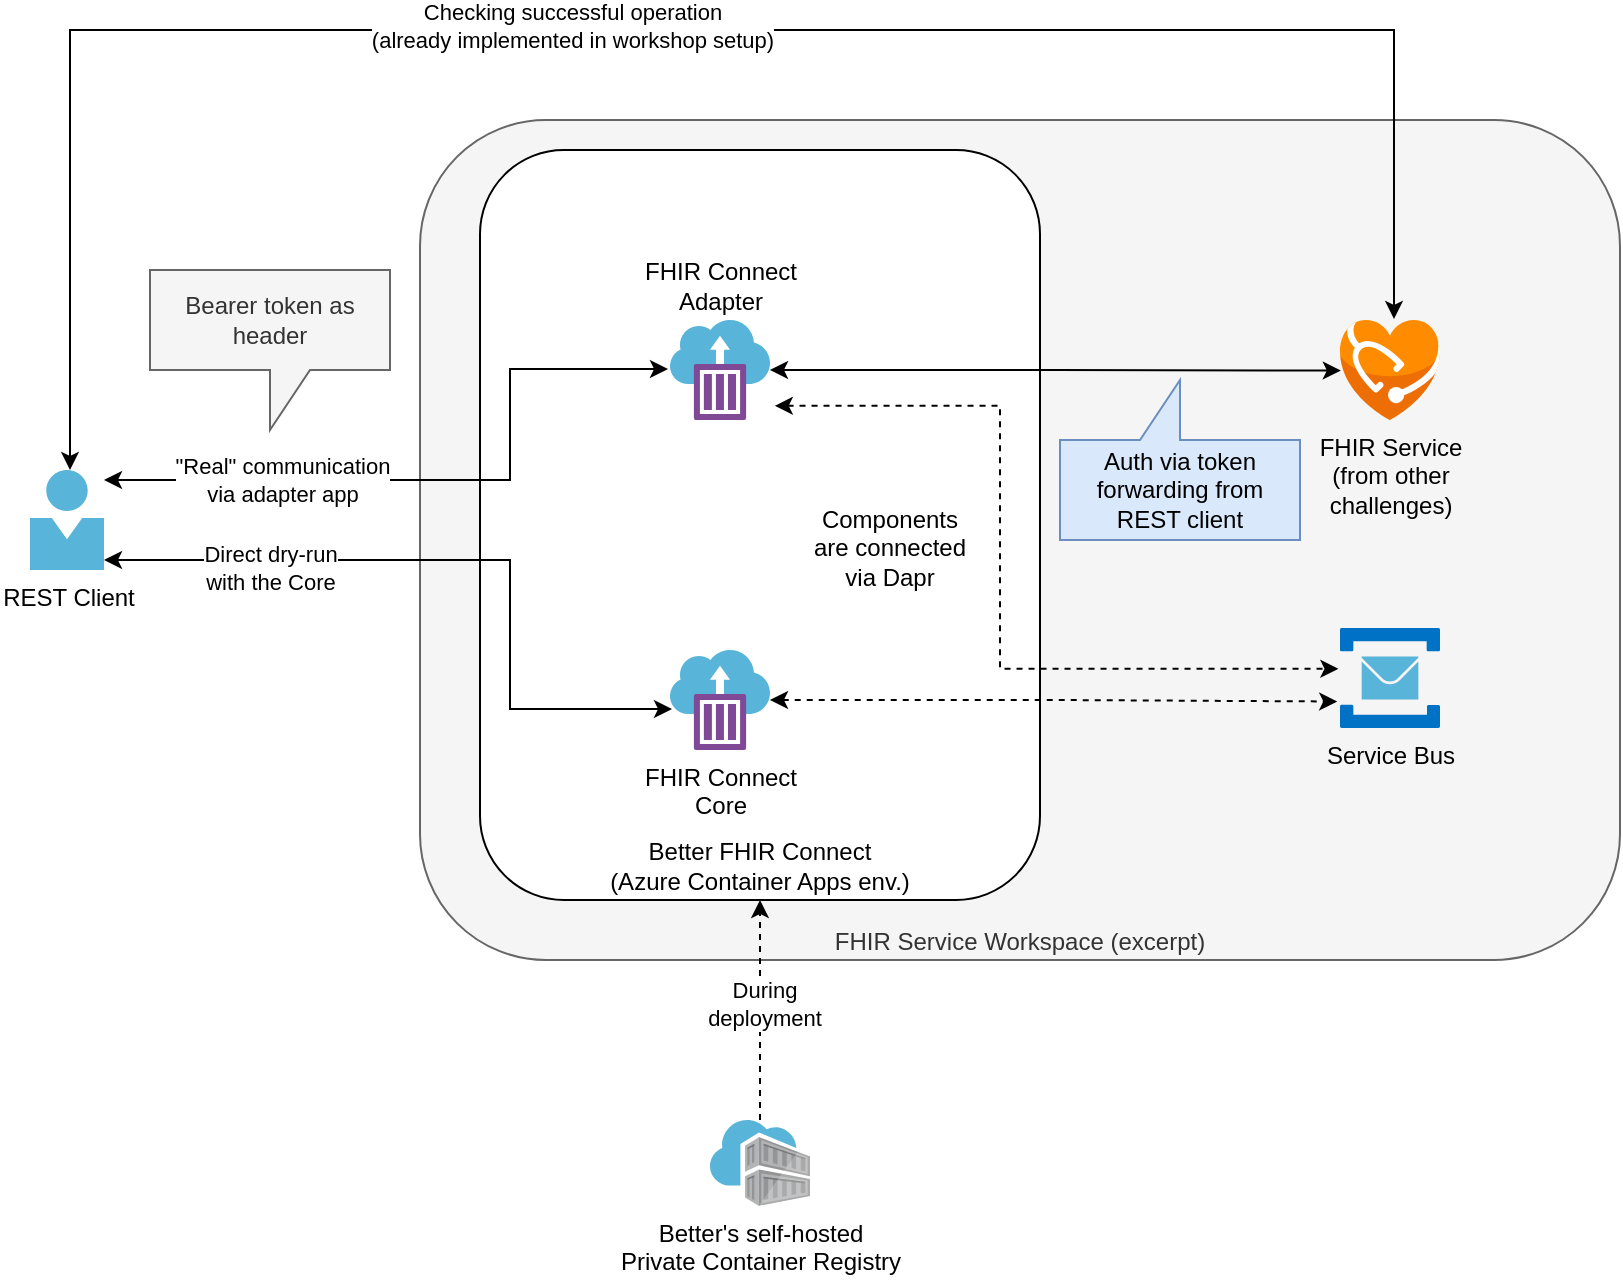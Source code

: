 <mxfile version="20.2.8" type="device"><diagram id="WI9T0HZ2pTsCkuznbFz-" name="Page-1"><mxGraphModel dx="1252" dy="735" grid="1" gridSize="10" guides="1" tooltips="1" connect="1" arrows="1" fold="1" page="1" pageScale="1" pageWidth="1169" pageHeight="827" math="0" shadow="0"><root><mxCell id="0"/><mxCell id="1" parent="0"/><mxCell id="K-NNVvI9D6zkvkbJticm-2" value="FHIR Service Workspace (excerpt)" style="rounded=1;whiteSpace=wrap;html=1;fillColor=#f5f5f5;fontColor=#333333;strokeColor=#666666;verticalAlign=bottom;" parent="1" vertex="1"><mxGeometry x="390" y="110" width="600" height="420" as="geometry"/></mxCell><mxCell id="K-NNVvI9D6zkvkbJticm-1" value="FHIR Service&lt;br&gt;(from other&lt;br&gt;challenges)" style="sketch=0;aspect=fixed;html=1;points=[];align=center;image;fontSize=12;image=img/lib/mscae/Azure_API_for_FHIR.svg;labelBackgroundColor=#F5F5F5;" parent="1" vertex="1"><mxGeometry x="850" y="210" width="50" height="50" as="geometry"/></mxCell><mxCell id="K-NNVvI9D6zkvkbJticm-3" value="Better FHIR Connect&lt;br&gt;(Azure Container Apps env.)" style="rounded=1;whiteSpace=wrap;html=1;verticalAlign=bottom;" parent="1" vertex="1"><mxGeometry x="420" y="125" width="280" height="375" as="geometry"/></mxCell><mxCell id="K-NNVvI9D6zkvkbJticm-29" style="edgeStyle=orthogonalEdgeStyle;rounded=0;orthogonalLoop=1;jettySize=auto;html=1;entryX=-0.028;entryY=0.735;entryDx=0;entryDy=0;entryPerimeter=0;startArrow=classic;startFill=1;strokeColor=default;dashed=1;" parent="1" source="K-NNVvI9D6zkvkbJticm-7" target="K-NNVvI9D6zkvkbJticm-32" edge="1"><mxGeometry relative="1" as="geometry"><mxPoint x="773.698" y="400.9" as="targetPoint"/><Array as="points"/></mxGeometry></mxCell><mxCell id="K-NNVvI9D6zkvkbJticm-7" value="FHIR Connect&lt;br&gt;Core" style="sketch=0;aspect=fixed;html=1;points=[];align=center;image;fontSize=12;image=img/lib/mscae/Container_Instances.svg;fontFamily=Helvetica;fontColor=default;strokeColor=default;fillColor=default;" parent="1" vertex="1"><mxGeometry x="515" y="375" width="50" height="50" as="geometry"/></mxCell><mxCell id="K-NNVvI9D6zkvkbJticm-17" style="edgeStyle=orthogonalEdgeStyle;rounded=0;orthogonalLoop=1;jettySize=auto;html=1;entryX=0.02;entryY=0.59;entryDx=0;entryDy=0;entryPerimeter=0;startArrow=classic;startFill=1;" parent="1" source="K-NNVvI9D6zkvkbJticm-9" target="K-NNVvI9D6zkvkbJticm-7" edge="1"><mxGeometry relative="1" as="geometry"><Array as="points"><mxPoint x="435" y="330"/><mxPoint x="435" y="405"/></Array></mxGeometry></mxCell><mxCell id="K-NNVvI9D6zkvkbJticm-27" value="Direct dry-run&lt;br&gt;with the Core" style="edgeLabel;html=1;align=center;verticalAlign=middle;resizable=0;points=[];" parent="K-NNVvI9D6zkvkbJticm-17" vertex="1" connectable="0"><mxGeometry x="-0.363" y="-1" relative="1" as="geometry"><mxPoint x="-31" y="3" as="offset"/></mxGeometry></mxCell><mxCell id="K-NNVvI9D6zkvkbJticm-18" style="edgeStyle=orthogonalEdgeStyle;rounded=0;orthogonalLoop=1;jettySize=auto;html=1;entryX=-0.02;entryY=0.49;entryDx=0;entryDy=0;entryPerimeter=0;startArrow=classic;startFill=1;" parent="1" source="K-NNVvI9D6zkvkbJticm-9" target="K-NNVvI9D6zkvkbJticm-10" edge="1"><mxGeometry relative="1" as="geometry"><Array as="points"><mxPoint x="435" y="290"/><mxPoint x="435" y="235"/></Array></mxGeometry></mxCell><mxCell id="K-NNVvI9D6zkvkbJticm-22" value="&quot;Real&quot; communication&lt;br&gt;via adapter app" style="edgeLabel;html=1;align=center;verticalAlign=middle;resizable=0;points=[];" parent="K-NNVvI9D6zkvkbJticm-18" vertex="1" connectable="0"><mxGeometry x="-0.58" relative="1" as="geometry"><mxPoint x="18" as="offset"/></mxGeometry></mxCell><mxCell id="K-NNVvI9D6zkvkbJticm-19" style="edgeStyle=orthogonalEdgeStyle;rounded=0;orthogonalLoop=1;jettySize=auto;html=1;entryX=0.54;entryY=-0.01;entryDx=0;entryDy=0;entryPerimeter=0;startArrow=classic;startFill=1;" parent="1" source="K-NNVvI9D6zkvkbJticm-9" target="K-NNVvI9D6zkvkbJticm-1" edge="1"><mxGeometry relative="1" as="geometry"><Array as="points"><mxPoint x="215" y="65"/><mxPoint x="877" y="65"/></Array></mxGeometry></mxCell><mxCell id="K-NNVvI9D6zkvkbJticm-20" value="Checking successful operation&lt;br&gt;(already implemented in workshop setup)" style="edgeLabel;html=1;align=center;verticalAlign=middle;resizable=0;points=[];" parent="K-NNVvI9D6zkvkbJticm-19" vertex="1" connectable="0"><mxGeometry x="-0.083" y="3" relative="1" as="geometry"><mxPoint y="1" as="offset"/></mxGeometry></mxCell><mxCell id="K-NNVvI9D6zkvkbJticm-9" value="REST Client" style="sketch=0;aspect=fixed;html=1;points=[];align=center;image;fontSize=12;image=img/lib/mscae/Person.svg;" parent="1" vertex="1"><mxGeometry x="195" y="285" width="37" height="50" as="geometry"/></mxCell><mxCell id="K-NNVvI9D6zkvkbJticm-16" style="edgeStyle=orthogonalEdgeStyle;rounded=0;orthogonalLoop=1;jettySize=auto;html=1;startArrow=classic;startFill=1;entryX=0.008;entryY=0.506;entryDx=0;entryDy=0;entryPerimeter=0;" parent="1" source="K-NNVvI9D6zkvkbJticm-10" target="K-NNVvI9D6zkvkbJticm-1" edge="1"><mxGeometry relative="1" as="geometry"><mxPoint x="760" y="310" as="targetPoint"/><Array as="points"/></mxGeometry></mxCell><mxCell id="K-NNVvI9D6zkvkbJticm-30" style="edgeStyle=orthogonalEdgeStyle;rounded=0;orthogonalLoop=1;jettySize=auto;html=1;entryX=-0.016;entryY=0.408;entryDx=0;entryDy=0;entryPerimeter=0;startArrow=classic;startFill=1;strokeColor=default;exitX=1.048;exitY=0.858;exitDx=0;exitDy=0;exitPerimeter=0;dashed=1;" parent="1" source="K-NNVvI9D6zkvkbJticm-10" target="K-NNVvI9D6zkvkbJticm-32" edge="1"><mxGeometry relative="1" as="geometry"><mxPoint x="774.312" y="373.05" as="targetPoint"/><Array as="points"><mxPoint x="680" y="253"/><mxPoint x="680" y="384"/></Array></mxGeometry></mxCell><mxCell id="K-NNVvI9D6zkvkbJticm-10" value="FHIR Connect&lt;br&gt;Adapter" style="sketch=0;aspect=fixed;html=1;points=[];align=center;image;fontSize=12;image=img/lib/mscae/Container_Instances.svg;fontFamily=Helvetica;fontColor=default;strokeColor=default;fillColor=default;labelPosition=center;verticalLabelPosition=top;verticalAlign=bottom;" parent="1" vertex="1"><mxGeometry x="515" y="210" width="50" height="50" as="geometry"/></mxCell><mxCell id="K-NNVvI9D6zkvkbJticm-12" style="edgeStyle=orthogonalEdgeStyle;rounded=0;orthogonalLoop=1;jettySize=auto;html=1;entryX=0.5;entryY=1;entryDx=0;entryDy=0;startArrow=none;startFill=0;strokeColor=default;dashed=1;" parent="1" source="K-NNVvI9D6zkvkbJticm-11" target="K-NNVvI9D6zkvkbJticm-3" edge="1"><mxGeometry relative="1" as="geometry"/></mxCell><mxCell id="K-NNVvI9D6zkvkbJticm-13" value="During &lt;br&gt;deployment" style="edgeLabel;html=1;align=center;verticalAlign=middle;resizable=0;points=[];" parent="K-NNVvI9D6zkvkbJticm-12" vertex="1" connectable="0"><mxGeometry x="0.078" y="-2" relative="1" as="geometry"><mxPoint y="1" as="offset"/></mxGeometry></mxCell><mxCell id="K-NNVvI9D6zkvkbJticm-11" value="Better's self-hosted &lt;br&gt;Private Container Registry" style="sketch=0;aspect=fixed;html=1;points=[];align=center;image;fontSize=12;image=img/lib/mscae/Container_Registries.svg;" parent="1" vertex="1"><mxGeometry x="535" y="610" width="50" height="43" as="geometry"/></mxCell><mxCell id="K-NNVvI9D6zkvkbJticm-23" value="Bearer token as header" style="shape=callout;whiteSpace=wrap;html=1;perimeter=calloutPerimeter;fillColor=#f5f5f5;strokeColor=#666666;fontColor=#333333;" parent="1" vertex="1"><mxGeometry x="255" y="185" width="120" height="80" as="geometry"/></mxCell><mxCell id="K-NNVvI9D6zkvkbJticm-24" value="Auth via token&lt;br&gt;forwarding from REST client" style="shape=callout;whiteSpace=wrap;html=1;perimeter=calloutPerimeter;rotation=0;direction=west;fillColor=#dae8fc;strokeColor=#6c8ebf;" parent="1" vertex="1"><mxGeometry x="710" y="240" width="120" height="80" as="geometry"/></mxCell><mxCell id="K-NNVvI9D6zkvkbJticm-32" value="Service Bus" style="sketch=0;aspect=fixed;html=1;points=[];align=center;image;fontSize=12;image=img/lib/mscae/Service_Bus.svg;labelBackgroundColor=#F5F5F5;" parent="1" vertex="1"><mxGeometry x="850" y="364" width="50" height="50" as="geometry"/></mxCell><mxCell id="yx_qy3QFCOhVzILsuuma-1" value="Components are connected via Dapr" style="text;html=1;strokeColor=none;fillColor=none;align=center;verticalAlign=middle;whiteSpace=wrap;rounded=0;" parent="1" vertex="1"><mxGeometry x="580" y="298" width="90" height="52" as="geometry"/></mxCell></root></mxGraphModel></diagram></mxfile>